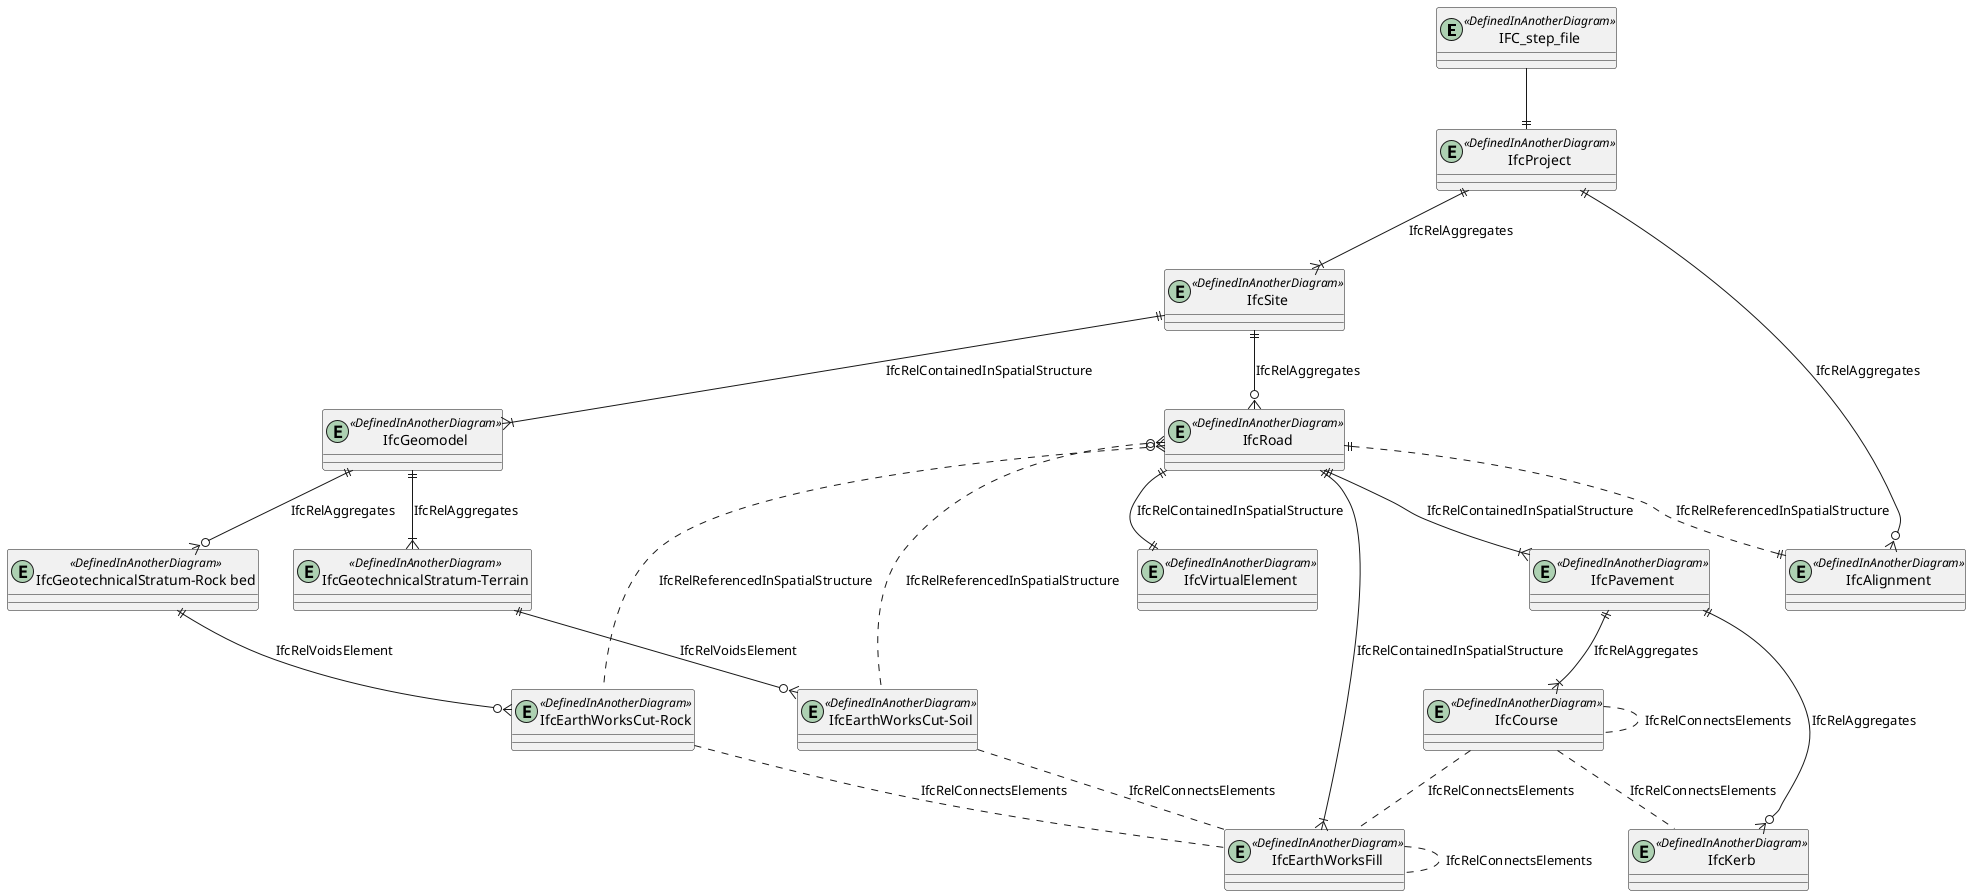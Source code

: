 @startuml 

entity IFC_step_file <<DefinedInAnotherDiagram>>

entity IfcProject <<DefinedInAnotherDiagram>>
IFC_step_file--||IfcProject

entity IfcSite <<DefinedInAnotherDiagram>>
IfcProject||--|{IfcSite : IfcRelAggregates


entity IfcRoad <<DefinedInAnotherDiagram>> 
IfcSite||--o{IfcRoad : IfcRelAggregates


entity IfcVirtualElement <<DefinedInAnotherDiagram>>
IfcRoad||--||IfcVirtualElement : IfcRelContainedInSpatialStructure

entity IfcGeomodel <<DefinedInAnotherDiagram>>

IfcSite||--|{IfcGeomodel : IfcRelContainedInSpatialStructure

entity "IfcGeotechnicalStratum-Terrain" <<DefinedInAnotherDiagram>>
IfcGeomodel||--|{"IfcGeotechnicalStratum-Terrain":IfcRelAggregates
entity "IfcGeotechnicalStratum-Rock bed" <<DefinedInAnotherDiagram>>
IfcGeomodel||--o{"IfcGeotechnicalStratum-Rock bed":IfcRelAggregates


entity IfcPavement <<DefinedInAnotherDiagram>>
IfcRoad||--|{IfcPavement : IfcRelContainedInSpatialStructure

entity "IfcEarthWorksCut-Rock" <<DefinedInAnotherDiagram>>
IfcRoad}o.."IfcEarthWorksCut-Rock": IfcRelReferencedInSpatialStructure
entity "IfcEarthWorksCut-Soil" <<DefinedInAnotherDiagram>>
IfcRoad}o.."IfcEarthWorksCut-Soil": IfcRelReferencedInSpatialStructure


"IfcGeotechnicalStratum-Rock bed"||--o{"IfcEarthWorksCut-Rock" : IfcRelVoidsElement
"IfcGeotechnicalStratum-Terrain"||--o{"IfcEarthWorksCut-Soil" : IfcRelVoidsElement

entity IfcEarthWorksFill <<DefinedInAnotherDiagram>>
IfcRoad||--|{IfcEarthWorksFill : IfcRelContainedInSpatialStructure

IfcEarthWorksFill..IfcEarthWorksFill:IfcRelConnectsElements

"IfcEarthWorksCut-Rock"..IfcEarthWorksFill :IfcRelConnectsElements 
"IfcEarthWorksCut-Soil"..IfcEarthWorksFill :IfcRelConnectsElements 

entity IfcCourse <<DefinedInAnotherDiagram>>
IfcPavement||--|{IfcCourse :IfcRelAggregates

IfcCourse..IfcCourse:IfcRelConnectsElements
IfcCourse..IfcEarthWorksFill:IfcRelConnectsElements

entity IfcKerb <<DefinedInAnotherDiagram>>
IfcPavement||--o{IfcKerb :IfcRelAggregates
IfcCourse..IfcKerb:IfcRelConnectsElements


entity IfcAlignment <<DefinedInAnotherDiagram>>
IfcProject||--o{IfcAlignment : IfcRelAggregates


IfcRoad||..||IfcAlignment : IfcRelReferencedInSpatialStructure



@enduml
